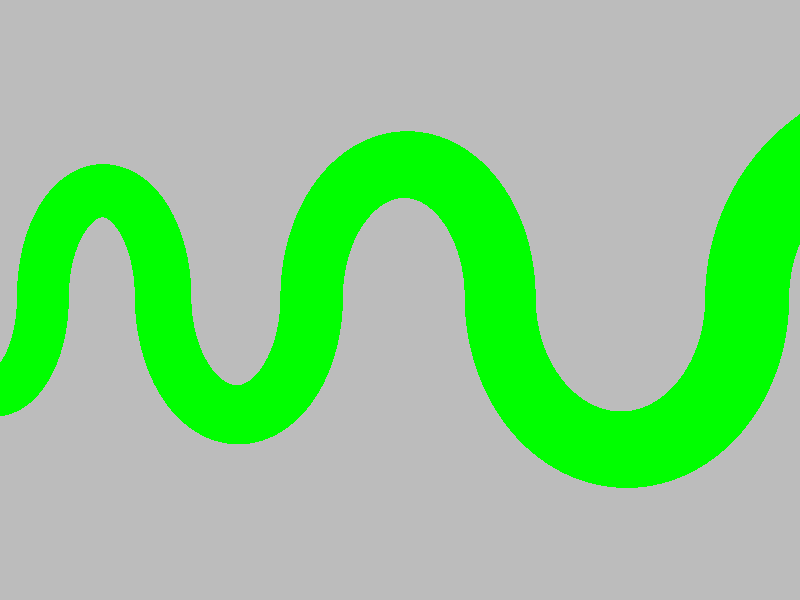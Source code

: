 #include "colors.inc"
  camera {
    location <0, .1, -25>
    look_at 0
    angle 30
  }
  background { color Gray50 } // to make the torus easy to see
  light_source { <300, 300, -1000> White }
//   torus {
//     3.5,2.5              // major and minor radius
//     rotate -90*x      // so we can see it from the top
//     pigment { Green }
//   }
//  difference {
//     torus {
//       4, 1
//       rotate x*-90  // so we can see it from the top
//     }
//     box { <-5, -5, -1>, <5, 0, 1> }
//     pigment { Green }
//   }

 #declare Half_Torus = difference {
    torus {
      4, 1
      rotate -90*x  // so we can see it from the top
    }
    box { <-5, -5, -1>, <5, 0, 1> }
    pigment { Green }
  }
  #declare Flip_It_Over = 180*x;
  #declare Torus_Translate = 8;  // twice the major radius

union {
    object { Half_Torus }
    object { Half_Torus
      rotate Flip_It_Over
      translate x*Torus_Translate
    }
    object { Half_Torus
      translate x*Torus_Translate*2
    }
    object { Half_Torus
      rotate Flip_It_Over
      translate x*Torus_Translate*3
    }
    object { Half_Torus
      rotate Flip_It_Over
      translate -x*Torus_Translate
    }
    object { Half_Torus
      translate -x*Torus_Translate*2
    }
    object { Half_Torus
      rotate Flip_It_Over
      translate -x*Torus_Translate*3
    }
    object { Half_Torus
      translate -x*Torus_Translate*4
    }
    rotate y*45
    translate z*20
  }